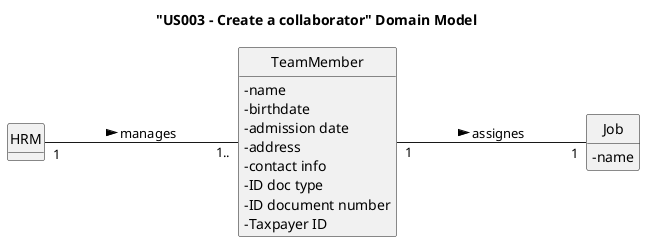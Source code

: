 @startuml
skinparam monochrome true
skinparam packageStyle rectangle
skinparam shadowing false


skinparam classAttributeIconSize 0

left to right direction

hide circle
hide methods

title "US003 - Create a collaborator" Domain Model

class TeamMember {
   - name
   - birthdate
   - admission date
   - address
   - contact info
   - ID doc type
   - ID document number
   - Taxpayer ID
}

class HRM {
}

class Job {
  - name
}

HRM "1"---"1.." TeamMember: manages >
TeamMember "1"---"1" Job: assignes >

@enduml
